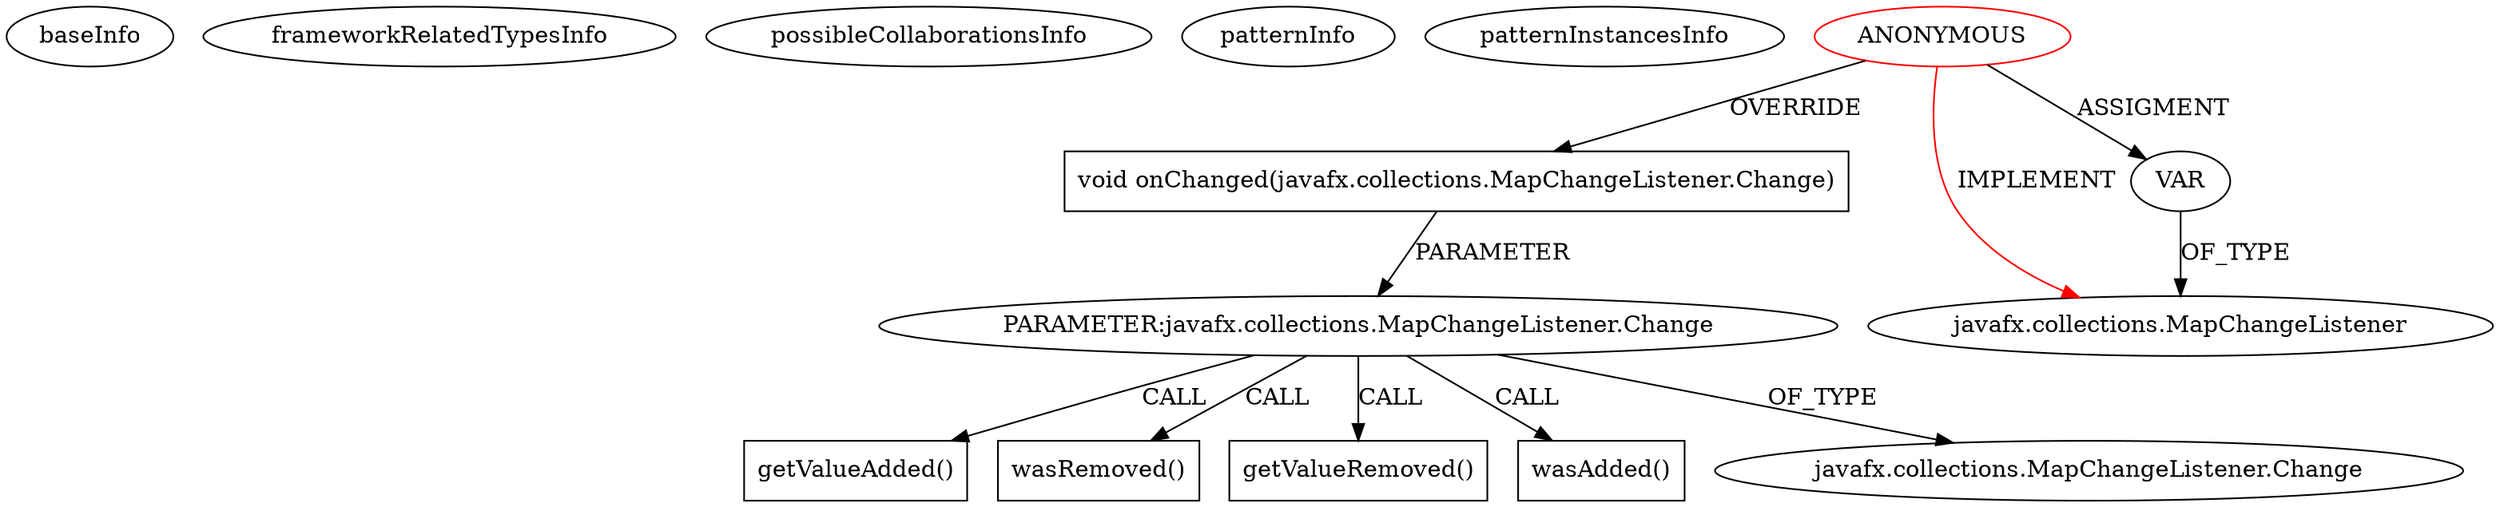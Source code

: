 digraph {
baseInfo[graphId=3516,category="pattern",isAnonymous=true,possibleRelation=false]
frameworkRelatedTypesInfo[0="javafx.collections.MapChangeListener"]
possibleCollaborationsInfo[]
patternInfo[frequency=3.0,patternRootClient=0]
patternInstancesInfo[0="ChrisWongAtCUHK-JavaFX~/ChrisWongAtCUHK-JavaFX/JavaFX-master/IssueTrackingLite/src/issuetrackinglite/model/TrackingServiceStub.java~TrackingServiceStub~247",1="santi-gonzalez-javafx-tutos~/santi-gonzalez-javafx-tutos/javafx-tutos-master/IssueTrackingLite/src/issuetrackinglite/model/TrackingServiceStub.java~TrackingServiceStub~4091",2="sergiohpl-PMS~/sergiohpl-PMS/PMS-master/IssueTrackingLite/src/issuetrackinglite/model/TrackingServiceStub.java~TrackingServiceStub~4159"]
4[label="void onChanged(javafx.collections.MapChangeListener.Change)",vertexType="OVERRIDING_METHOD_DECLARATION",isFrameworkType=false,shape=box]
0[label="ANONYMOUS",vertexType="ROOT_ANONYMOUS_DECLARATION",isFrameworkType=false,color=red]
1[label="javafx.collections.MapChangeListener",vertexType="FRAMEWORK_INTERFACE_TYPE",isFrameworkType=false]
2[label="VAR",vertexType="OUTSIDE_VARIABLE_EXPRESION",isFrameworkType=false]
5[label="PARAMETER:javafx.collections.MapChangeListener.Change",vertexType="PARAMETER_DECLARATION",isFrameworkType=false]
10[label="getValueAdded()",vertexType="INSIDE_CALL",isFrameworkType=false,shape=box]
12[label="wasRemoved()",vertexType="INSIDE_CALL",isFrameworkType=false,shape=box]
14[label="getValueRemoved()",vertexType="INSIDE_CALL",isFrameworkType=false,shape=box]
8[label="wasAdded()",vertexType="INSIDE_CALL",isFrameworkType=false,shape=box]
6[label="javafx.collections.MapChangeListener.Change",vertexType="FRAMEWORK_CLASS_TYPE",isFrameworkType=false]
5->14[label="CALL"]
5->6[label="OF_TYPE"]
0->2[label="ASSIGMENT"]
2->1[label="OF_TYPE"]
5->10[label="CALL"]
4->5[label="PARAMETER"]
5->12[label="CALL"]
0->1[label="IMPLEMENT",color=red]
0->4[label="OVERRIDE"]
5->8[label="CALL"]
}

